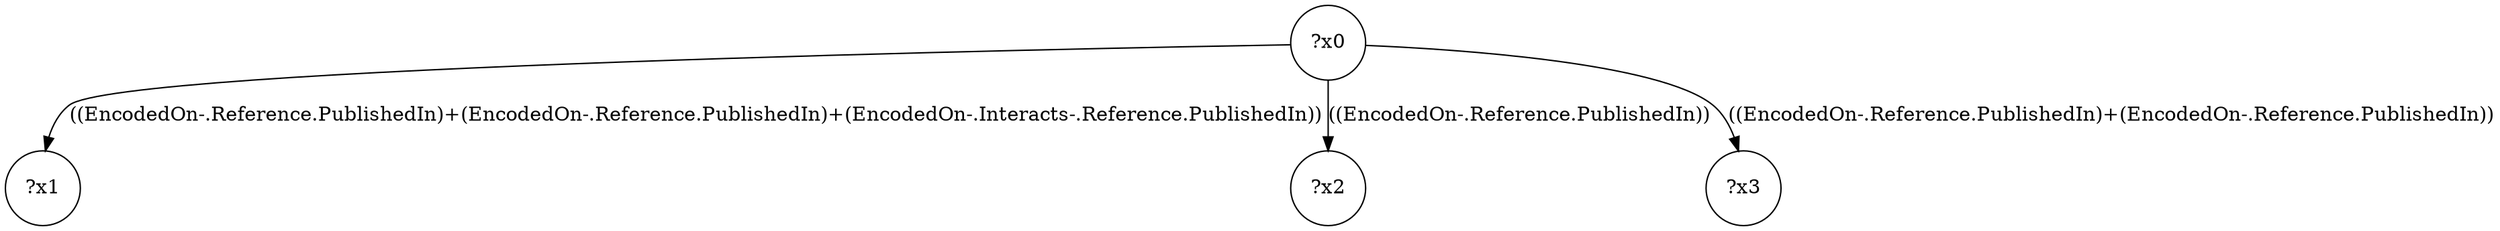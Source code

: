 digraph g {
	x0 [shape=circle, label="?x0"];
	x1 [shape=circle, label="?x1"];
	x0 -> x1 [label="((EncodedOn-.Reference.PublishedIn)+(EncodedOn-.Reference.PublishedIn)+(EncodedOn-.Interacts-.Reference.PublishedIn))"];
	x2 [shape=circle, label="?x2"];
	x0 -> x2 [label="((EncodedOn-.Reference.PublishedIn))"];
	x3 [shape=circle, label="?x3"];
	x0 -> x3 [label="((EncodedOn-.Reference.PublishedIn)+(EncodedOn-.Reference.PublishedIn))"];
}
